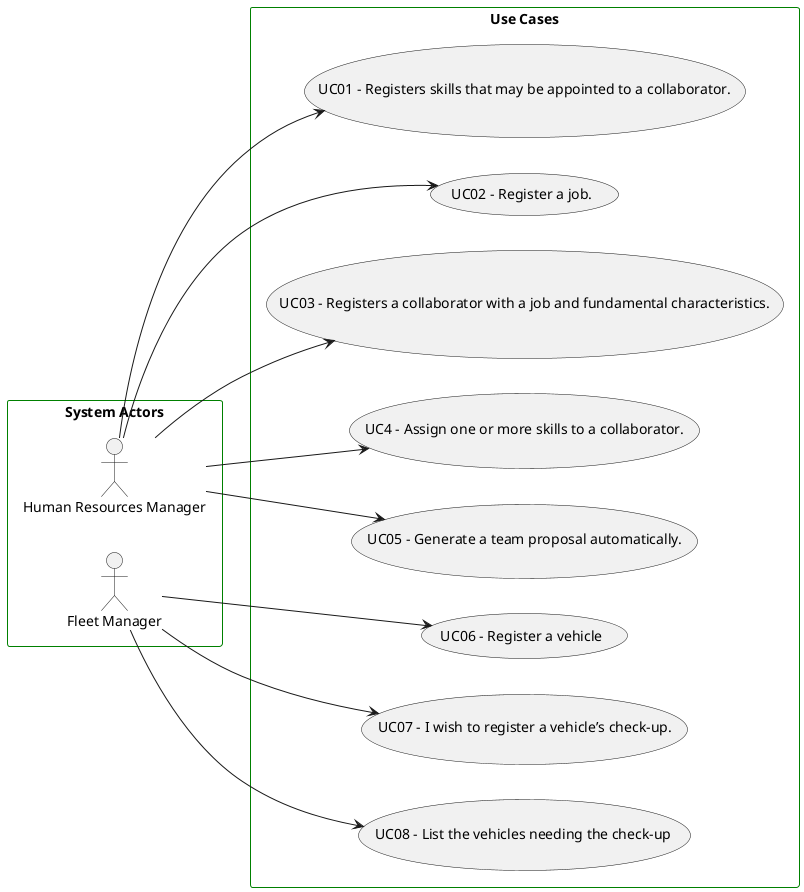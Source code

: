 @startuml

skinparam packageStyle rectangle

skinparam rectangle{
    BorderColor green
}

left to right direction

rectangle "System Actors" as actors {
    actor "Human Resources Manager" as Employee2
    actor "Fleet Manager" as Employee
}
rectangle "Use Cases" as usecases{

 usecase "UC01 - Registers skills that may be appointed to a collaborator." as UC1
    Employee2 --> UC1

 usecase "UC02 - Register a job." as UC2
    Employee2 --> UC2

 usecase "UC03 - Registers a collaborator with a job and fundamental characteristics." as UC3
        Employee2 --> UC3

  usecase "UC4 - Assign one or more skills to a collaborator." as UC4
     Employee2 --> UC4

 usecase "UC05 - Generate a team proposal automatically." as UC5
    Employee2 --> UC5

    usecase "UC06 - Register a vehicle" as UC6
    Employee --> UC6

     usecase "UC07 - I wish to register a vehicle’s check-up." as UC7
     Employee --> UC7

      usecase "UC08 - List the vehicles needing the check-up " as UC8
      Employee --> UC8

}
@enduml